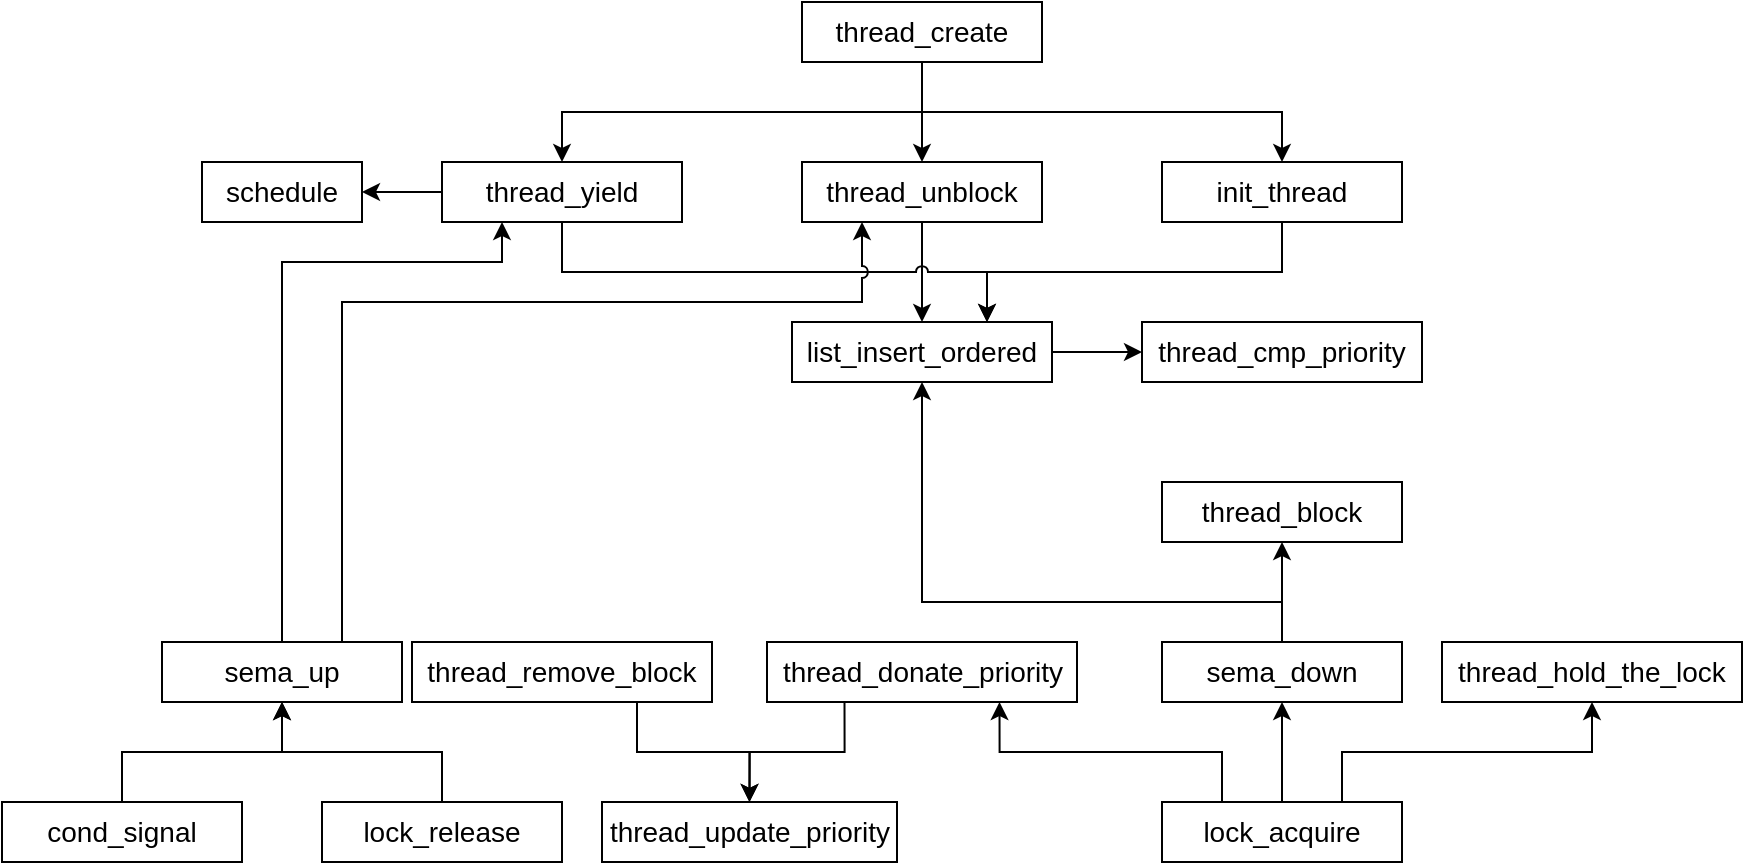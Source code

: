 <mxfile version="13.3.9" type="device"><diagram id="DOc6wN54-2_qpAtEnEe9" name="第 1 页"><mxGraphModel dx="1024" dy="592" grid="1" gridSize="10" guides="1" tooltips="1" connect="1" arrows="1" fold="1" page="1" pageScale="1" pageWidth="3300" pageHeight="4681" math="0" shadow="0"><root><mxCell id="0"/><mxCell id="1" parent="0"/><mxCell id="SjsItZ2s5fckmgjOkW9m-30" style="edgeStyle=orthogonalEdgeStyle;rounded=0;orthogonalLoop=1;jettySize=auto;html=1;exitX=0.5;exitY=1;exitDx=0;exitDy=0;entryX=0.5;entryY=0;entryDx=0;entryDy=0;" parent="1" source="SjsItZ2s5fckmgjOkW9m-23" target="SjsItZ2s5fckmgjOkW9m-24" edge="1"><mxGeometry relative="1" as="geometry"/></mxCell><mxCell id="SjsItZ2s5fckmgjOkW9m-31" style="edgeStyle=orthogonalEdgeStyle;rounded=0;orthogonalLoop=1;jettySize=auto;html=1;exitX=0.5;exitY=1;exitDx=0;exitDy=0;entryX=0.5;entryY=0;entryDx=0;entryDy=0;" parent="1" source="SjsItZ2s5fckmgjOkW9m-23" target="SjsItZ2s5fckmgjOkW9m-25" edge="1"><mxGeometry relative="1" as="geometry"/></mxCell><mxCell id="SjsItZ2s5fckmgjOkW9m-32" style="edgeStyle=orthogonalEdgeStyle;rounded=0;orthogonalLoop=1;jettySize=auto;html=1;exitX=0.5;exitY=1;exitDx=0;exitDy=0;entryX=0.5;entryY=0;entryDx=0;entryDy=0;" parent="1" source="SjsItZ2s5fckmgjOkW9m-23" target="SjsItZ2s5fckmgjOkW9m-26" edge="1"><mxGeometry relative="1" as="geometry"/></mxCell><mxCell id="SjsItZ2s5fckmgjOkW9m-23" value="&lt;font style=&quot;font-size: 14px&quot;&gt;thread_create&lt;/font&gt;" style="rounded=0;whiteSpace=wrap;html=1;" parent="1" vertex="1"><mxGeometry x="920" y="40" width="120" height="30" as="geometry"/></mxCell><mxCell id="SjsItZ2s5fckmgjOkW9m-34" style="edgeStyle=orthogonalEdgeStyle;rounded=0;orthogonalLoop=1;jettySize=auto;html=1;exitX=0.5;exitY=1;exitDx=0;exitDy=0;entryX=0.5;entryY=0;entryDx=0;entryDy=0;jumpStyle=arc;" parent="1" source="SjsItZ2s5fckmgjOkW9m-24" target="SjsItZ2s5fckmgjOkW9m-27" edge="1"><mxGeometry relative="1" as="geometry"/></mxCell><mxCell id="SjsItZ2s5fckmgjOkW9m-24" value="&lt;font style=&quot;font-size: 14px&quot;&gt;thread_unblock&lt;/font&gt;" style="rounded=0;whiteSpace=wrap;html=1;" parent="1" vertex="1"><mxGeometry x="920" y="120" width="120" height="30" as="geometry"/></mxCell><mxCell id="SjsItZ2s5fckmgjOkW9m-33" style="edgeStyle=orthogonalEdgeStyle;rounded=0;orthogonalLoop=1;jettySize=auto;html=1;exitX=0;exitY=0.5;exitDx=0;exitDy=0;entryX=1;entryY=0.5;entryDx=0;entryDy=0;" parent="1" source="SjsItZ2s5fckmgjOkW9m-25" target="SjsItZ2s5fckmgjOkW9m-28" edge="1"><mxGeometry relative="1" as="geometry"/></mxCell><mxCell id="SjsItZ2s5fckmgjOkW9m-35" style="edgeStyle=orthogonalEdgeStyle;rounded=0;orthogonalLoop=1;jettySize=auto;html=1;exitX=0.5;exitY=1;exitDx=0;exitDy=0;entryX=0.75;entryY=0;entryDx=0;entryDy=0;jumpStyle=arc;" parent="1" source="SjsItZ2s5fckmgjOkW9m-25" target="SjsItZ2s5fckmgjOkW9m-27" edge="1"><mxGeometry relative="1" as="geometry"><mxPoint x="880" y="199" as="targetPoint"/></mxGeometry></mxCell><mxCell id="SjsItZ2s5fckmgjOkW9m-25" value="&lt;font style=&quot;font-size: 14px&quot;&gt;thread_yield&lt;/font&gt;" style="rounded=0;whiteSpace=wrap;html=1;" parent="1" vertex="1"><mxGeometry x="740" y="120" width="120" height="30" as="geometry"/></mxCell><mxCell id="SjsItZ2s5fckmgjOkW9m-36" style="edgeStyle=orthogonalEdgeStyle;rounded=0;orthogonalLoop=1;jettySize=auto;html=1;exitX=0.5;exitY=1;exitDx=0;exitDy=0;entryX=0.75;entryY=0;entryDx=0;entryDy=0;jumpStyle=arc;" parent="1" source="SjsItZ2s5fckmgjOkW9m-26" target="SjsItZ2s5fckmgjOkW9m-27" edge="1"><mxGeometry relative="1" as="geometry"><mxPoint x="1100" y="190" as="targetPoint"/></mxGeometry></mxCell><mxCell id="SjsItZ2s5fckmgjOkW9m-26" value="&lt;font style=&quot;font-size: 14px&quot;&gt;init_thread&lt;/font&gt;" style="rounded=0;whiteSpace=wrap;html=1;" parent="1" vertex="1"><mxGeometry x="1100" y="120" width="120" height="30" as="geometry"/></mxCell><mxCell id="SjsItZ2s5fckmgjOkW9m-38" style="edgeStyle=orthogonalEdgeStyle;rounded=0;jumpStyle=arc;orthogonalLoop=1;jettySize=auto;html=1;exitX=1;exitY=0.5;exitDx=0;exitDy=0;entryX=0;entryY=0.5;entryDx=0;entryDy=0;" parent="1" source="SjsItZ2s5fckmgjOkW9m-27" target="SjsItZ2s5fckmgjOkW9m-29" edge="1"><mxGeometry relative="1" as="geometry"/></mxCell><mxCell id="SjsItZ2s5fckmgjOkW9m-27" value="&lt;font style=&quot;font-size: 14px&quot;&gt;list_insert_ordered&lt;/font&gt;" style="rounded=0;whiteSpace=wrap;html=1;" parent="1" vertex="1"><mxGeometry x="915" y="200" width="130" height="30" as="geometry"/></mxCell><mxCell id="SjsItZ2s5fckmgjOkW9m-28" value="&lt;font style=&quot;font-size: 14px&quot;&gt;schedule&lt;/font&gt;" style="rounded=0;whiteSpace=wrap;html=1;" parent="1" vertex="1"><mxGeometry x="620" y="120" width="80" height="30" as="geometry"/></mxCell><mxCell id="SjsItZ2s5fckmgjOkW9m-29" value="&lt;font style=&quot;font-size: 14px&quot;&gt;thread_cmp_priority&lt;/font&gt;" style="rounded=0;whiteSpace=wrap;html=1;" parent="1" vertex="1"><mxGeometry x="1090" y="200" width="140" height="30" as="geometry"/></mxCell><mxCell id="SjsItZ2s5fckmgjOkW9m-39" value="&lt;font style=&quot;font-size: 14px&quot;&gt;thread_block&lt;/font&gt;" style="rounded=0;whiteSpace=wrap;html=1;" parent="1" vertex="1"><mxGeometry x="1100" y="280" width="120" height="30" as="geometry"/></mxCell><mxCell id="SjsItZ2s5fckmgjOkW9m-56" style="edgeStyle=orthogonalEdgeStyle;rounded=0;jumpStyle=arc;orthogonalLoop=1;jettySize=auto;html=1;exitX=0.75;exitY=1;exitDx=0;exitDy=0;entryX=0.5;entryY=0;entryDx=0;entryDy=0;" parent="1" source="SjsItZ2s5fckmgjOkW9m-40" target="SjsItZ2s5fckmgjOkW9m-47" edge="1"><mxGeometry relative="1" as="geometry"/></mxCell><mxCell id="SjsItZ2s5fckmgjOkW9m-40" value="&lt;font style=&quot;font-size: 14px&quot;&gt;thread_remove_block&lt;/font&gt;" style="rounded=0;whiteSpace=wrap;html=1;" parent="1" vertex="1"><mxGeometry x="725" y="360" width="150" height="30" as="geometry"/></mxCell><mxCell id="SjsItZ2s5fckmgjOkW9m-55" style="edgeStyle=orthogonalEdgeStyle;rounded=0;jumpStyle=arc;orthogonalLoop=1;jettySize=auto;html=1;exitX=0.25;exitY=1;exitDx=0;exitDy=0;entryX=0.5;entryY=0;entryDx=0;entryDy=0;" parent="1" source="SjsItZ2s5fckmgjOkW9m-41" target="SjsItZ2s5fckmgjOkW9m-47" edge="1"><mxGeometry relative="1" as="geometry"/></mxCell><mxCell id="SjsItZ2s5fckmgjOkW9m-41" value="&lt;font style=&quot;font-size: 14px&quot;&gt;thread_donate_priority&lt;/font&gt;" style="rounded=0;whiteSpace=wrap;html=1;" parent="1" vertex="1"><mxGeometry x="902.5" y="360" width="155" height="30" as="geometry"/></mxCell><mxCell id="SjsItZ2s5fckmgjOkW9m-50" style="edgeStyle=orthogonalEdgeStyle;rounded=0;jumpStyle=arc;orthogonalLoop=1;jettySize=auto;html=1;exitX=0.5;exitY=0;exitDx=0;exitDy=0;entryX=0.5;entryY=1;entryDx=0;entryDy=0;" parent="1" source="SjsItZ2s5fckmgjOkW9m-42" target="SjsItZ2s5fckmgjOkW9m-39" edge="1"><mxGeometry relative="1" as="geometry"/></mxCell><mxCell id="SjsItZ2s5fckmgjOkW9m-51" style="edgeStyle=orthogonalEdgeStyle;rounded=0;jumpStyle=arc;orthogonalLoop=1;jettySize=auto;html=1;exitX=0.5;exitY=0;exitDx=0;exitDy=0;entryX=0.5;entryY=1;entryDx=0;entryDy=0;" parent="1" source="SjsItZ2s5fckmgjOkW9m-42" target="SjsItZ2s5fckmgjOkW9m-27" edge="1"><mxGeometry relative="1" as="geometry"><Array as="points"><mxPoint x="1160" y="340"/><mxPoint x="980" y="340"/></Array></mxGeometry></mxCell><mxCell id="SjsItZ2s5fckmgjOkW9m-42" value="&lt;font style=&quot;font-size: 14px&quot;&gt;sema_down&lt;/font&gt;" style="rounded=0;whiteSpace=wrap;html=1;" parent="1" vertex="1"><mxGeometry x="1100" y="360" width="120" height="30" as="geometry"/></mxCell><mxCell id="SjsItZ2s5fckmgjOkW9m-43" value="&lt;font style=&quot;font-size: 14px&quot;&gt;thread_hold_the_lock&lt;/font&gt;" style="rounded=0;whiteSpace=wrap;html=1;" parent="1" vertex="1"><mxGeometry x="1240" y="360" width="150" height="30" as="geometry"/></mxCell><mxCell id="SjsItZ2s5fckmgjOkW9m-59" style="edgeStyle=orthogonalEdgeStyle;rounded=0;jumpStyle=arc;orthogonalLoop=1;jettySize=auto;html=1;exitX=0.75;exitY=0;exitDx=0;exitDy=0;entryX=0.25;entryY=1;entryDx=0;entryDy=0;" parent="1" source="SjsItZ2s5fckmgjOkW9m-44" target="SjsItZ2s5fckmgjOkW9m-24" edge="1"><mxGeometry relative="1" as="geometry"><mxPoint x="810" y="290" as="targetPoint"/><Array as="points"><mxPoint x="690" y="190"/><mxPoint x="950" y="190"/></Array></mxGeometry></mxCell><mxCell id="SjsItZ2s5fckmgjOkW9m-60" style="edgeStyle=orthogonalEdgeStyle;rounded=0;jumpStyle=arc;orthogonalLoop=1;jettySize=auto;html=1;exitX=0.5;exitY=0;exitDx=0;exitDy=0;entryX=0.25;entryY=1;entryDx=0;entryDy=0;" parent="1" source="SjsItZ2s5fckmgjOkW9m-44" target="SjsItZ2s5fckmgjOkW9m-25" edge="1"><mxGeometry relative="1" as="geometry"><Array as="points"><mxPoint x="660" y="170"/><mxPoint x="770" y="170"/></Array></mxGeometry></mxCell><mxCell id="SjsItZ2s5fckmgjOkW9m-44" value="&lt;font style=&quot;font-size: 14px&quot;&gt;sema_up&lt;/font&gt;" style="rounded=0;whiteSpace=wrap;html=1;" parent="1" vertex="1"><mxGeometry x="600" y="360" width="120" height="30" as="geometry"/></mxCell><mxCell id="SjsItZ2s5fckmgjOkW9m-58" style="edgeStyle=orthogonalEdgeStyle;rounded=0;jumpStyle=arc;orthogonalLoop=1;jettySize=auto;html=1;exitX=0.5;exitY=0;exitDx=0;exitDy=0;entryX=0.5;entryY=1;entryDx=0;entryDy=0;" parent="1" source="SjsItZ2s5fckmgjOkW9m-45" target="SjsItZ2s5fckmgjOkW9m-44" edge="1"><mxGeometry relative="1" as="geometry"><mxPoint x="630" y="410" as="targetPoint"/></mxGeometry></mxCell><mxCell id="SjsItZ2s5fckmgjOkW9m-45" value="&lt;font style=&quot;font-size: 14px&quot;&gt;cond_signal&lt;/font&gt;" style="rounded=0;whiteSpace=wrap;html=1;" parent="1" vertex="1"><mxGeometry x="520" y="440" width="120" height="30" as="geometry"/></mxCell><mxCell id="SjsItZ2s5fckmgjOkW9m-57" style="edgeStyle=orthogonalEdgeStyle;rounded=0;jumpStyle=arc;orthogonalLoop=1;jettySize=auto;html=1;exitX=0.5;exitY=0;exitDx=0;exitDy=0;entryX=0.5;entryY=1;entryDx=0;entryDy=0;" parent="1" source="SjsItZ2s5fckmgjOkW9m-46" target="SjsItZ2s5fckmgjOkW9m-44" edge="1"><mxGeometry relative="1" as="geometry"/></mxCell><mxCell id="SjsItZ2s5fckmgjOkW9m-46" value="&lt;font style=&quot;font-size: 14px&quot;&gt;lock_release&lt;/font&gt;" style="rounded=0;whiteSpace=wrap;html=1;" parent="1" vertex="1"><mxGeometry x="680" y="440" width="120" height="30" as="geometry"/></mxCell><mxCell id="SjsItZ2s5fckmgjOkW9m-47" value="&lt;font style=&quot;font-size: 14px&quot;&gt;thread_update_priority&lt;/font&gt;" style="rounded=0;whiteSpace=wrap;html=1;" parent="1" vertex="1"><mxGeometry x="820" y="440" width="147.5" height="30" as="geometry"/></mxCell><mxCell id="SjsItZ2s5fckmgjOkW9m-52" style="edgeStyle=orthogonalEdgeStyle;rounded=0;jumpStyle=arc;orthogonalLoop=1;jettySize=auto;html=1;exitX=0.5;exitY=0;exitDx=0;exitDy=0;entryX=0.5;entryY=1;entryDx=0;entryDy=0;" parent="1" source="SjsItZ2s5fckmgjOkW9m-48" target="SjsItZ2s5fckmgjOkW9m-42" edge="1"><mxGeometry relative="1" as="geometry"/></mxCell><mxCell id="SjsItZ2s5fckmgjOkW9m-53" style="edgeStyle=orthogonalEdgeStyle;rounded=0;jumpStyle=arc;orthogonalLoop=1;jettySize=auto;html=1;exitX=0.75;exitY=0;exitDx=0;exitDy=0;entryX=0.5;entryY=1;entryDx=0;entryDy=0;" parent="1" source="SjsItZ2s5fckmgjOkW9m-48" target="SjsItZ2s5fckmgjOkW9m-43" edge="1"><mxGeometry relative="1" as="geometry"/></mxCell><mxCell id="SjsItZ2s5fckmgjOkW9m-54" style="edgeStyle=orthogonalEdgeStyle;rounded=0;jumpStyle=arc;orthogonalLoop=1;jettySize=auto;html=1;exitX=0.25;exitY=0;exitDx=0;exitDy=0;entryX=0.75;entryY=1;entryDx=0;entryDy=0;" parent="1" source="SjsItZ2s5fckmgjOkW9m-48" target="SjsItZ2s5fckmgjOkW9m-41" edge="1"><mxGeometry relative="1" as="geometry"/></mxCell><mxCell id="SjsItZ2s5fckmgjOkW9m-48" value="&lt;font style=&quot;font-size: 14px&quot;&gt;lock_acquire&lt;/font&gt;" style="rounded=0;whiteSpace=wrap;html=1;" parent="1" vertex="1"><mxGeometry x="1100" y="440" width="120" height="30" as="geometry"/></mxCell></root></mxGraphModel></diagram></mxfile>
